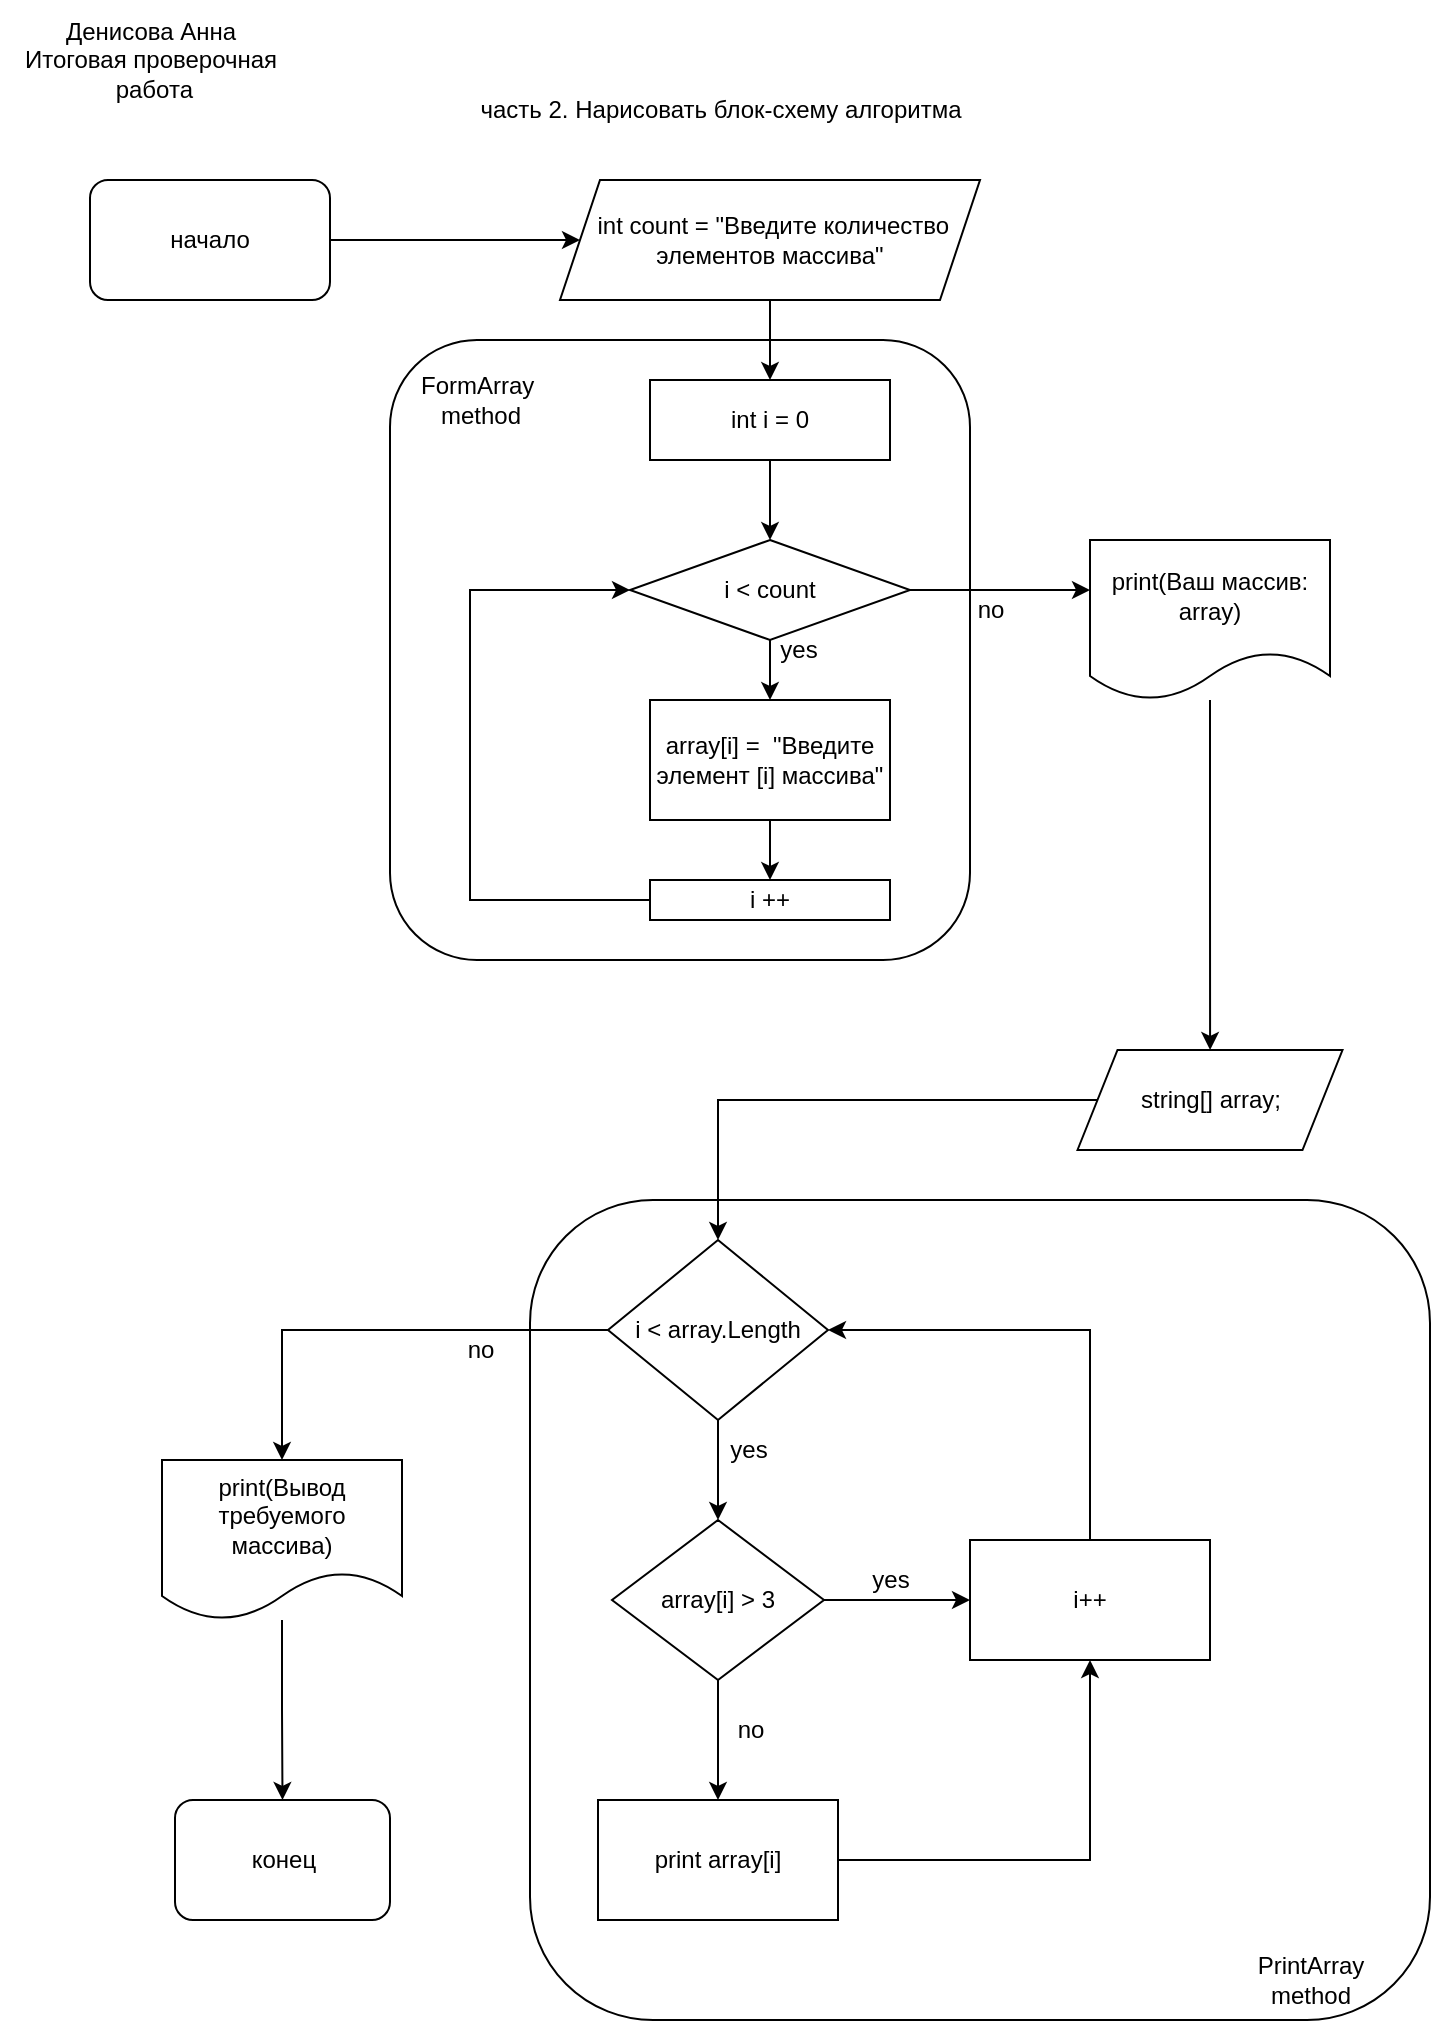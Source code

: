 <mxfile version="20.6.2" type="device"><diagram id="BLWNeLd11oeeadQYmZCb" name="Страница 1"><mxGraphModel dx="626" dy="599" grid="1" gridSize="10" guides="1" tooltips="1" connect="1" arrows="1" fold="1" page="1" pageScale="1" pageWidth="827" pageHeight="1169" math="0" shadow="0"><root><mxCell id="0"/><mxCell id="1" parent="0"/><mxCell id="DQ5QWlqZOFmjULhbejCu-22" value="" style="rounded=1;whiteSpace=wrap;html=1;" vertex="1" parent="1"><mxGeometry x="280" y="610" width="450" height="410" as="geometry"/></mxCell><mxCell id="DQ5QWlqZOFmjULhbejCu-1" value="" style="rounded=1;whiteSpace=wrap;html=1;" vertex="1" parent="1"><mxGeometry x="210" y="180" width="290" height="310" as="geometry"/></mxCell><mxCell id="_8ZFasZDcR97vxzP5ex9-6" style="edgeStyle=orthogonalEdgeStyle;rounded=0;orthogonalLoop=1;jettySize=auto;html=1;exitX=1;exitY=0.5;exitDx=0;exitDy=0;startArrow=none;startFill=0;endArrow=classic;endFill=1;" parent="1" source="2Y6zrdhaWYG7QVDYlsbd-1" target="2Y6zrdhaWYG7QVDYlsbd-7" edge="1"><mxGeometry relative="1" as="geometry"/></mxCell><mxCell id="2Y6zrdhaWYG7QVDYlsbd-1" value="начало" style="rounded=1;whiteSpace=wrap;html=1;" parent="1" vertex="1"><mxGeometry x="60" y="100" width="120" height="60" as="geometry"/></mxCell><mxCell id="2Y6zrdhaWYG7QVDYlsbd-2" value="Денисова Анна&lt;br&gt;Итоговая проверочная&lt;br&gt;&amp;nbsp;работа" style="text;html=1;align=center;verticalAlign=middle;resizable=0;points=[];autosize=1;strokeColor=none;fillColor=none;" parent="1" vertex="1"><mxGeometry x="15" y="10" width="150" height="60" as="geometry"/></mxCell><mxCell id="2Y6zrdhaWYG7QVDYlsbd-4" value="часть 2. Нарисовать блок-схему алгоритма" style="text;html=1;align=center;verticalAlign=middle;resizable=0;points=[];autosize=1;strokeColor=none;fillColor=none;" parent="1" vertex="1"><mxGeometry x="245" y="50" width="260" height="30" as="geometry"/></mxCell><mxCell id="_8ZFasZDcR97vxzP5ex9-5" style="edgeStyle=orthogonalEdgeStyle;rounded=0;orthogonalLoop=1;jettySize=auto;html=1;exitX=0.5;exitY=1;exitDx=0;exitDy=0;entryX=0.5;entryY=0;entryDx=0;entryDy=0;startArrow=none;startFill=0;endArrow=classic;endFill=1;" parent="1" source="2Y6zrdhaWYG7QVDYlsbd-7" target="_8ZFasZDcR97vxzP5ex9-3" edge="1"><mxGeometry relative="1" as="geometry"/></mxCell><mxCell id="2Y6zrdhaWYG7QVDYlsbd-7" value="&amp;nbsp;int count = &quot;Введите количество элементов массива&quot;" style="shape=parallelogram;perimeter=parallelogramPerimeter;whiteSpace=wrap;html=1;fixedSize=1;" parent="1" vertex="1"><mxGeometry x="295" y="100" width="210" height="60" as="geometry"/></mxCell><mxCell id="2Y6zrdhaWYG7QVDYlsbd-37" value="конец" style="rounded=1;whiteSpace=wrap;html=1;" parent="1" vertex="1"><mxGeometry x="102.5" y="910" width="107.5" height="60" as="geometry"/></mxCell><mxCell id="_8ZFasZDcR97vxzP5ex9-7" style="edgeStyle=orthogonalEdgeStyle;rounded=0;orthogonalLoop=1;jettySize=auto;html=1;exitX=0.5;exitY=1;exitDx=0;exitDy=0;startArrow=none;startFill=0;endArrow=classic;endFill=1;" parent="1" source="_8ZFasZDcR97vxzP5ex9-3" target="_8ZFasZDcR97vxzP5ex9-8" edge="1"><mxGeometry relative="1" as="geometry"><mxPoint x="399.667" y="280" as="targetPoint"/></mxGeometry></mxCell><mxCell id="_8ZFasZDcR97vxzP5ex9-3" value="int i = 0" style="rounded=0;whiteSpace=wrap;html=1;" parent="1" vertex="1"><mxGeometry x="340" y="200" width="120" height="40" as="geometry"/></mxCell><mxCell id="_8ZFasZDcR97vxzP5ex9-10" value="" style="edgeStyle=orthogonalEdgeStyle;rounded=0;orthogonalLoop=1;jettySize=auto;html=1;startArrow=none;startFill=0;endArrow=classic;endFill=1;" parent="1" source="_8ZFasZDcR97vxzP5ex9-8" target="_8ZFasZDcR97vxzP5ex9-9" edge="1"><mxGeometry relative="1" as="geometry"><Array as="points"><mxPoint x="400" y="360"/><mxPoint x="400" y="360"/></Array></mxGeometry></mxCell><mxCell id="_8ZFasZDcR97vxzP5ex9-17" value="" style="edgeStyle=orthogonalEdgeStyle;rounded=0;orthogonalLoop=1;jettySize=auto;html=1;startArrow=none;startFill=0;endArrow=classic;endFill=1;" parent="1" source="_8ZFasZDcR97vxzP5ex9-8" edge="1"><mxGeometry relative="1" as="geometry"><mxPoint x="560" y="305" as="targetPoint"/></mxGeometry></mxCell><mxCell id="_8ZFasZDcR97vxzP5ex9-8" value="i &amp;lt; count" style="rhombus;whiteSpace=wrap;html=1;" parent="1" vertex="1"><mxGeometry x="330" y="280" width="140" height="50" as="geometry"/></mxCell><mxCell id="_8ZFasZDcR97vxzP5ex9-13" value="" style="edgeStyle=orthogonalEdgeStyle;rounded=0;orthogonalLoop=1;jettySize=auto;html=1;startArrow=none;startFill=0;endArrow=classic;endFill=1;" parent="1" source="_8ZFasZDcR97vxzP5ex9-9" target="_8ZFasZDcR97vxzP5ex9-12" edge="1"><mxGeometry relative="1" as="geometry"/></mxCell><mxCell id="_8ZFasZDcR97vxzP5ex9-9" value="array[i] =&amp;nbsp; &quot;Введите элемент [i] массива&quot;" style="whiteSpace=wrap;html=1;" parent="1" vertex="1"><mxGeometry x="340" y="360" width="120" height="60" as="geometry"/></mxCell><mxCell id="_8ZFasZDcR97vxzP5ex9-14" style="edgeStyle=orthogonalEdgeStyle;rounded=0;orthogonalLoop=1;jettySize=auto;html=1;entryX=0;entryY=0.5;entryDx=0;entryDy=0;startArrow=none;startFill=0;endArrow=classic;endFill=1;" parent="1" source="_8ZFasZDcR97vxzP5ex9-12" target="_8ZFasZDcR97vxzP5ex9-8" edge="1"><mxGeometry relative="1" as="geometry"><Array as="points"><mxPoint x="250" y="460"/><mxPoint x="250" y="305"/></Array></mxGeometry></mxCell><mxCell id="_8ZFasZDcR97vxzP5ex9-12" value="i ++" style="whiteSpace=wrap;html=1;" parent="1" vertex="1"><mxGeometry x="340" y="450" width="120" height="20" as="geometry"/></mxCell><mxCell id="_8ZFasZDcR97vxzP5ex9-15" value="yes" style="text;html=1;align=center;verticalAlign=middle;resizable=0;points=[];autosize=1;strokeColor=none;fillColor=none;" parent="1" vertex="1"><mxGeometry x="394" y="320" width="40" height="30" as="geometry"/></mxCell><mxCell id="_8ZFasZDcR97vxzP5ex9-18" value="no" style="text;html=1;align=center;verticalAlign=middle;resizable=0;points=[];autosize=1;strokeColor=none;fillColor=none;" parent="1" vertex="1"><mxGeometry x="490" y="300" width="40" height="30" as="geometry"/></mxCell><mxCell id="_8ZFasZDcR97vxzP5ex9-22" value="" style="edgeStyle=orthogonalEdgeStyle;rounded=0;orthogonalLoop=1;jettySize=auto;html=1;startArrow=none;startFill=0;endArrow=classic;endFill=1;" parent="1" source="_8ZFasZDcR97vxzP5ex9-20" target="_8ZFasZDcR97vxzP5ex9-21" edge="1"><mxGeometry relative="1" as="geometry"/></mxCell><mxCell id="_8ZFasZDcR97vxzP5ex9-20" value="print(Ваш массив: array)" style="shape=document;whiteSpace=wrap;html=1;boundedLbl=1;" parent="1" vertex="1"><mxGeometry x="560" y="280" width="120" height="80" as="geometry"/></mxCell><mxCell id="DQ5QWlqZOFmjULhbejCu-4" style="edgeStyle=orthogonalEdgeStyle;rounded=0;orthogonalLoop=1;jettySize=auto;html=1;entryX=0.5;entryY=0;entryDx=0;entryDy=0;" edge="1" parent="1" source="_8ZFasZDcR97vxzP5ex9-21" target="DQ5QWlqZOFmjULhbejCu-3"><mxGeometry relative="1" as="geometry"/></mxCell><mxCell id="_8ZFasZDcR97vxzP5ex9-21" value="string[] array;&lt;br&gt;" style="shape=parallelogram;perimeter=parallelogramPerimeter;whiteSpace=wrap;html=1;fixedSize=1;" parent="1" vertex="1"><mxGeometry x="553.75" y="535" width="132.5" height="50" as="geometry"/></mxCell><mxCell id="DQ5QWlqZOFmjULhbejCu-2" value="FormArray&amp;nbsp;&lt;br&gt;method" style="text;html=1;align=center;verticalAlign=middle;resizable=0;points=[];autosize=1;strokeColor=none;fillColor=none;" vertex="1" parent="1"><mxGeometry x="215" y="190" width="80" height="40" as="geometry"/></mxCell><mxCell id="DQ5QWlqZOFmjULhbejCu-6" value="" style="edgeStyle=orthogonalEdgeStyle;rounded=0;orthogonalLoop=1;jettySize=auto;html=1;" edge="1" parent="1" source="DQ5QWlqZOFmjULhbejCu-3"><mxGeometry relative="1" as="geometry"><mxPoint x="374" y="770" as="targetPoint"/></mxGeometry></mxCell><mxCell id="DQ5QWlqZOFmjULhbejCu-17" style="edgeStyle=orthogonalEdgeStyle;rounded=0;orthogonalLoop=1;jettySize=auto;html=1;" edge="1" parent="1" source="DQ5QWlqZOFmjULhbejCu-3" target="DQ5QWlqZOFmjULhbejCu-20"><mxGeometry relative="1" as="geometry"><mxPoint x="156" y="780" as="targetPoint"/></mxGeometry></mxCell><mxCell id="DQ5QWlqZOFmjULhbejCu-3" value="i &amp;lt; array.Length" style="rhombus;whiteSpace=wrap;html=1;" vertex="1" parent="1"><mxGeometry x="319" y="630" width="110" height="90" as="geometry"/></mxCell><mxCell id="DQ5QWlqZOFmjULhbejCu-9" value="" style="edgeStyle=orthogonalEdgeStyle;rounded=0;orthogonalLoop=1;jettySize=auto;html=1;" edge="1" parent="1" source="DQ5QWlqZOFmjULhbejCu-7" target="DQ5QWlqZOFmjULhbejCu-8"><mxGeometry relative="1" as="geometry"/></mxCell><mxCell id="DQ5QWlqZOFmjULhbejCu-12" value="" style="edgeStyle=orthogonalEdgeStyle;rounded=0;orthogonalLoop=1;jettySize=auto;html=1;" edge="1" parent="1" source="DQ5QWlqZOFmjULhbejCu-7" target="DQ5QWlqZOFmjULhbejCu-11"><mxGeometry relative="1" as="geometry"/></mxCell><mxCell id="DQ5QWlqZOFmjULhbejCu-7" value="array[i] &amp;gt; 3" style="rhombus;whiteSpace=wrap;html=1;" vertex="1" parent="1"><mxGeometry x="321" y="770" width="106" height="80" as="geometry"/></mxCell><mxCell id="DQ5QWlqZOFmjULhbejCu-14" style="edgeStyle=orthogonalEdgeStyle;rounded=0;orthogonalLoop=1;jettySize=auto;html=1;entryX=1;entryY=0.5;entryDx=0;entryDy=0;" edge="1" parent="1" source="DQ5QWlqZOFmjULhbejCu-8" target="DQ5QWlqZOFmjULhbejCu-3"><mxGeometry relative="1" as="geometry"><Array as="points"><mxPoint x="560" y="675"/></Array></mxGeometry></mxCell><mxCell id="DQ5QWlqZOFmjULhbejCu-8" value="i++" style="whiteSpace=wrap;html=1;" vertex="1" parent="1"><mxGeometry x="500" y="780" width="120" height="60" as="geometry"/></mxCell><mxCell id="DQ5QWlqZOFmjULhbejCu-10" value="yes" style="text;html=1;align=center;verticalAlign=middle;resizable=0;points=[];autosize=1;strokeColor=none;fillColor=none;" vertex="1" parent="1"><mxGeometry x="440" y="785" width="40" height="30" as="geometry"/></mxCell><mxCell id="DQ5QWlqZOFmjULhbejCu-15" style="edgeStyle=orthogonalEdgeStyle;rounded=0;orthogonalLoop=1;jettySize=auto;html=1;entryX=0.5;entryY=1;entryDx=0;entryDy=0;" edge="1" parent="1" source="DQ5QWlqZOFmjULhbejCu-11" target="DQ5QWlqZOFmjULhbejCu-8"><mxGeometry relative="1" as="geometry"><Array as="points"><mxPoint x="560" y="940"/></Array></mxGeometry></mxCell><mxCell id="DQ5QWlqZOFmjULhbejCu-11" value="print array[i]" style="whiteSpace=wrap;html=1;" vertex="1" parent="1"><mxGeometry x="314" y="910" width="120" height="60" as="geometry"/></mxCell><mxCell id="DQ5QWlqZOFmjULhbejCu-13" value="no" style="text;html=1;align=center;verticalAlign=middle;resizable=0;points=[];autosize=1;strokeColor=none;fillColor=none;" vertex="1" parent="1"><mxGeometry x="370" y="860" width="40" height="30" as="geometry"/></mxCell><mxCell id="DQ5QWlqZOFmjULhbejCu-16" value="yes" style="text;html=1;align=center;verticalAlign=middle;resizable=0;points=[];autosize=1;strokeColor=none;fillColor=none;" vertex="1" parent="1"><mxGeometry x="369" y="720" width="40" height="30" as="geometry"/></mxCell><mxCell id="DQ5QWlqZOFmjULhbejCu-18" value="no" style="text;html=1;align=center;verticalAlign=middle;resizable=0;points=[];autosize=1;strokeColor=none;fillColor=none;" vertex="1" parent="1"><mxGeometry x="235" y="670" width="40" height="30" as="geometry"/></mxCell><mxCell id="DQ5QWlqZOFmjULhbejCu-21" style="edgeStyle=orthogonalEdgeStyle;rounded=0;orthogonalLoop=1;jettySize=auto;html=1;entryX=0.5;entryY=0;entryDx=0;entryDy=0;" edge="1" parent="1" source="DQ5QWlqZOFmjULhbejCu-20" target="2Y6zrdhaWYG7QVDYlsbd-37"><mxGeometry relative="1" as="geometry"/></mxCell><mxCell id="DQ5QWlqZOFmjULhbejCu-20" value="print(Вывод &lt;br&gt;требуемого &lt;br&gt;массива)" style="shape=document;whiteSpace=wrap;html=1;boundedLbl=1;" vertex="1" parent="1"><mxGeometry x="96" y="740" width="120" height="80" as="geometry"/></mxCell><mxCell id="DQ5QWlqZOFmjULhbejCu-23" value="PrintArray &lt;br&gt;method" style="text;html=1;align=center;verticalAlign=middle;resizable=0;points=[];autosize=1;strokeColor=none;fillColor=none;" vertex="1" parent="1"><mxGeometry x="630" y="980" width="80" height="40" as="geometry"/></mxCell></root></mxGraphModel></diagram></mxfile>